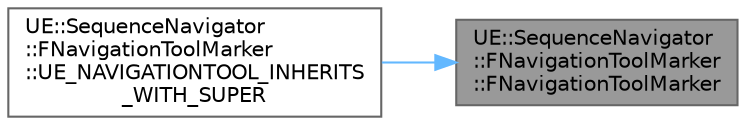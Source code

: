 digraph "UE::SequenceNavigator::FNavigationToolMarker::FNavigationToolMarker"
{
 // INTERACTIVE_SVG=YES
 // LATEX_PDF_SIZE
  bgcolor="transparent";
  edge [fontname=Helvetica,fontsize=10,labelfontname=Helvetica,labelfontsize=10];
  node [fontname=Helvetica,fontsize=10,shape=box,height=0.2,width=0.4];
  rankdir="RL";
  Node1 [id="Node000001",label="UE::SequenceNavigator\l::FNavigationToolMarker\l::FNavigationToolMarker",height=0.2,width=0.4,color="gray40", fillcolor="grey60", style="filled", fontcolor="black",tooltip=" "];
  Node1 -> Node2 [id="edge1_Node000001_Node000002",dir="back",color="steelblue1",style="solid",tooltip=" "];
  Node2 [id="Node000002",label="UE::SequenceNavigator\l::FNavigationToolMarker\l::UE_NAVIGATIONTOOL_INHERITS\l_WITH_SUPER",height=0.2,width=0.4,color="grey40", fillcolor="white", style="filled",URL="$d7/d64/classUE_1_1SequenceNavigator_1_1FNavigationToolMarker.html#a2753e4ba2158f6cf8c52e411deedbf1e",tooltip=" "];
}
